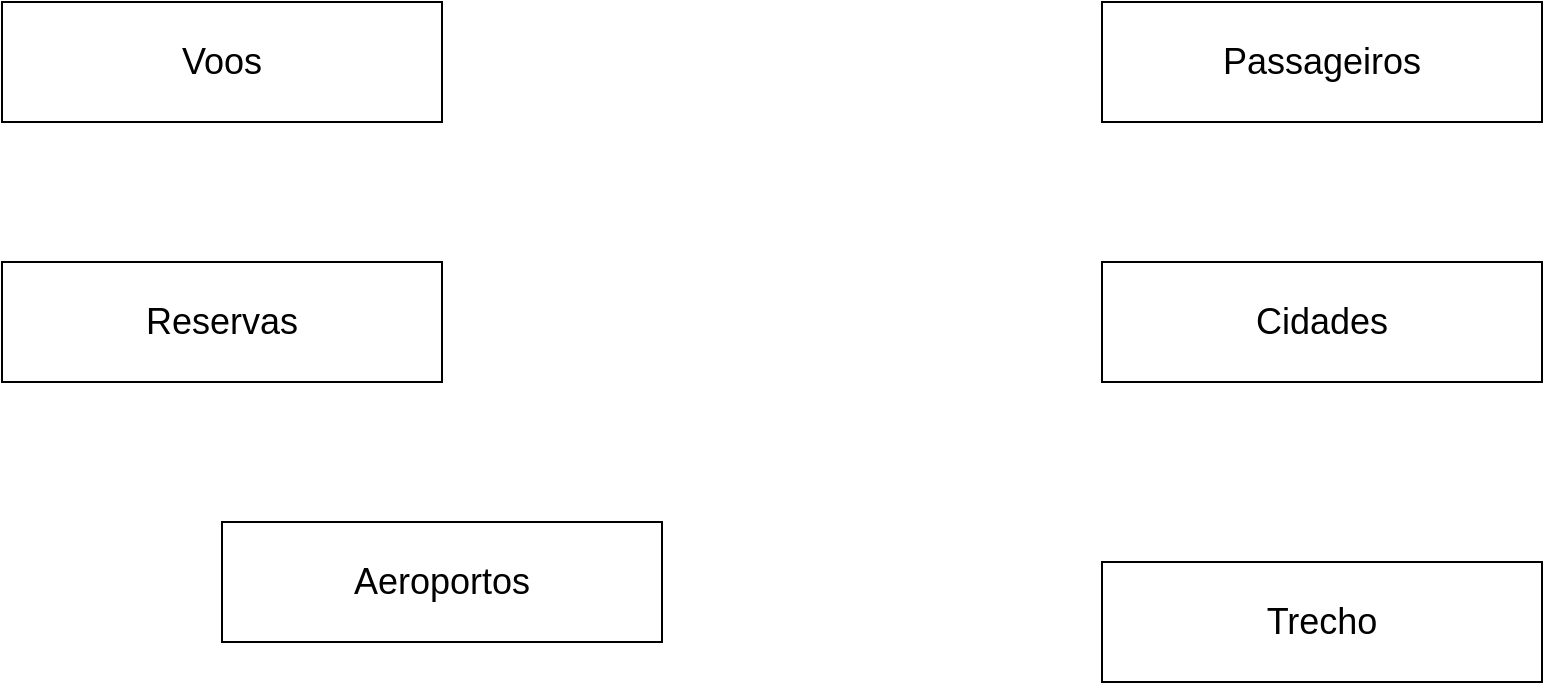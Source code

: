 <mxfile version="14.9.3" type="github">
  <diagram id="R2lEEEUBdFMjLlhIrx00" name="Page-1">
    <mxGraphModel dx="868" dy="450" grid="1" gridSize="10" guides="1" tooltips="1" connect="1" arrows="1" fold="1" page="1" pageScale="1" pageWidth="850" pageHeight="1100" math="0" shadow="0" extFonts="Permanent Marker^https://fonts.googleapis.com/css?family=Permanent+Marker">
      <root>
        <mxCell id="0" />
        <mxCell id="1" parent="0" />
        <mxCell id="9EKVIyOOfx1yKH4zafNA-1" value="&lt;font style=&quot;font-size: 18px&quot;&gt;Voos&lt;/font&gt;" style="rounded=0;whiteSpace=wrap;html=1;" vertex="1" parent="1">
          <mxGeometry x="30" y="130" width="220" height="60" as="geometry" />
        </mxCell>
        <mxCell id="9EKVIyOOfx1yKH4zafNA-2" value="&lt;span style=&quot;font-size: 18px&quot;&gt;Reservas&lt;/span&gt;" style="rounded=0;whiteSpace=wrap;html=1;" vertex="1" parent="1">
          <mxGeometry x="30" y="260" width="220" height="60" as="geometry" />
        </mxCell>
        <mxCell id="9EKVIyOOfx1yKH4zafNA-3" value="&lt;font style=&quot;font-size: 18px&quot;&gt;Passageiros&lt;/font&gt;" style="rounded=0;whiteSpace=wrap;html=1;" vertex="1" parent="1">
          <mxGeometry x="580" y="130" width="220" height="60" as="geometry" />
        </mxCell>
        <mxCell id="9EKVIyOOfx1yKH4zafNA-4" value="&lt;font style=&quot;font-size: 18px&quot;&gt;Cidades&lt;/font&gt;" style="rounded=0;whiteSpace=wrap;html=1;" vertex="1" parent="1">
          <mxGeometry x="580" y="260" width="220" height="60" as="geometry" />
        </mxCell>
        <mxCell id="9EKVIyOOfx1yKH4zafNA-5" value="&lt;span style=&quot;font-size: 18px&quot;&gt;Aeroportos&lt;/span&gt;" style="rounded=0;whiteSpace=wrap;html=1;" vertex="1" parent="1">
          <mxGeometry x="140" y="390" width="220" height="60" as="geometry" />
        </mxCell>
        <mxCell id="9EKVIyOOfx1yKH4zafNA-6" value="&lt;span style=&quot;font-size: 18px&quot;&gt;Trecho&lt;/span&gt;" style="rounded=0;whiteSpace=wrap;html=1;" vertex="1" parent="1">
          <mxGeometry x="580" y="410" width="220" height="60" as="geometry" />
        </mxCell>
      </root>
    </mxGraphModel>
  </diagram>
</mxfile>
